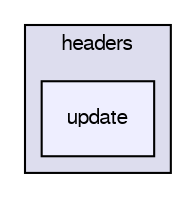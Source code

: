 digraph "/var/lib/jenkins/workspace/kaa_public/client/client-multi/client-cpp/test/headers/update" {
  bgcolor=transparent;
  compound=true
  node [ fontsize="10", fontname="FreeSans"];
  edge [ labelfontsize="10", labelfontname="FreeSans"];
  subgraph clusterdir_4a95a1809dd8e4bac4fff958db3a7f05 {
    graph [ bgcolor="#ddddee", pencolor="black", label="headers" fontname="FreeSans", fontsize="10", URL="dir_4a95a1809dd8e4bac4fff958db3a7f05.html"]
  dir_6edce3bbd208485085a997b46efbbfde [shape=box, label="update", style="filled", fillcolor="#eeeeff", pencolor="black", URL="dir_6edce3bbd208485085a997b46efbbfde.html"];
  }
}
